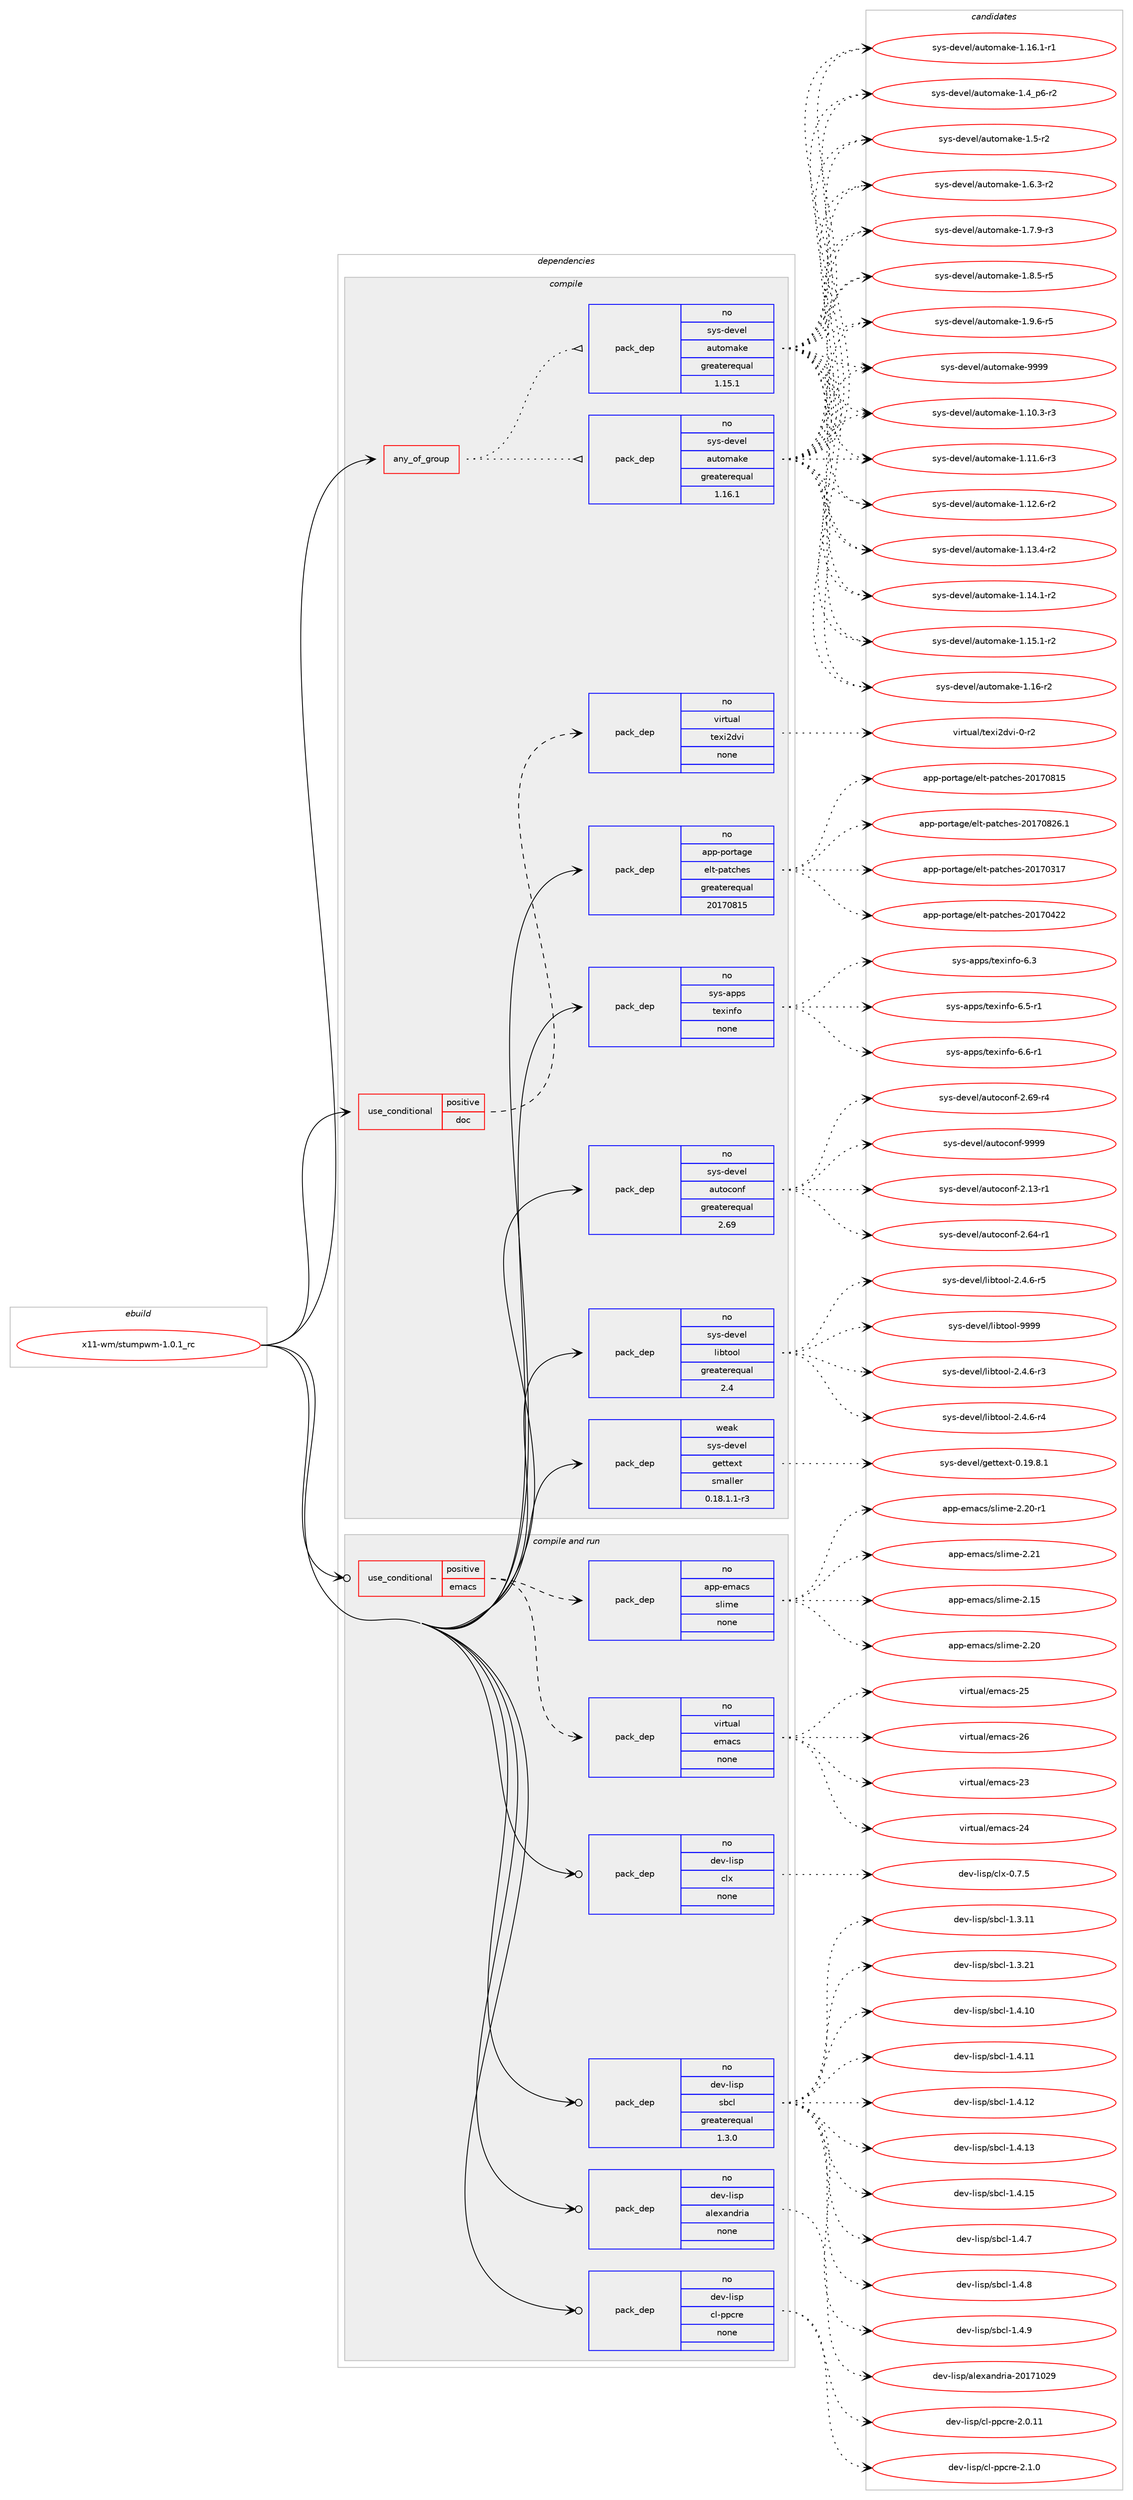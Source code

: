 digraph prolog {

# *************
# Graph options
# *************

newrank=true;
concentrate=true;
compound=true;
graph [rankdir=LR,fontname=Helvetica,fontsize=10,ranksep=1.5];#, ranksep=2.5, nodesep=0.2];
edge  [arrowhead=vee];
node  [fontname=Helvetica,fontsize=10];

# **********
# The ebuild
# **********

subgraph cluster_leftcol {
color=gray;
rank=same;
label=<<i>ebuild</i>>;
id [label="x11-wm/stumpwm-1.0.1_rc", color=red, width=4, href="../x11-wm/stumpwm-1.0.1_rc.svg"];
}

# ****************
# The dependencies
# ****************

subgraph cluster_midcol {
color=gray;
label=<<i>dependencies</i>>;
subgraph cluster_compile {
fillcolor="#eeeeee";
style=filled;
label=<<i>compile</i>>;
subgraph any28893 {
dependency1771697 [label=<<TABLE BORDER="0" CELLBORDER="1" CELLSPACING="0" CELLPADDING="4"><TR><TD CELLPADDING="10">any_of_group</TD></TR></TABLE>>, shape=none, color=red];subgraph pack1274231 {
dependency1771698 [label=<<TABLE BORDER="0" CELLBORDER="1" CELLSPACING="0" CELLPADDING="4" WIDTH="220"><TR><TD ROWSPAN="6" CELLPADDING="30">pack_dep</TD></TR><TR><TD WIDTH="110">no</TD></TR><TR><TD>sys-devel</TD></TR><TR><TD>automake</TD></TR><TR><TD>greaterequal</TD></TR><TR><TD>1.16.1</TD></TR></TABLE>>, shape=none, color=blue];
}
dependency1771697:e -> dependency1771698:w [weight=20,style="dotted",arrowhead="oinv"];
subgraph pack1274232 {
dependency1771699 [label=<<TABLE BORDER="0" CELLBORDER="1" CELLSPACING="0" CELLPADDING="4" WIDTH="220"><TR><TD ROWSPAN="6" CELLPADDING="30">pack_dep</TD></TR><TR><TD WIDTH="110">no</TD></TR><TR><TD>sys-devel</TD></TR><TR><TD>automake</TD></TR><TR><TD>greaterequal</TD></TR><TR><TD>1.15.1</TD></TR></TABLE>>, shape=none, color=blue];
}
dependency1771697:e -> dependency1771699:w [weight=20,style="dotted",arrowhead="oinv"];
}
id:e -> dependency1771697:w [weight=20,style="solid",arrowhead="vee"];
subgraph cond467560 {
dependency1771700 [label=<<TABLE BORDER="0" CELLBORDER="1" CELLSPACING="0" CELLPADDING="4"><TR><TD ROWSPAN="3" CELLPADDING="10">use_conditional</TD></TR><TR><TD>positive</TD></TR><TR><TD>doc</TD></TR></TABLE>>, shape=none, color=red];
subgraph pack1274233 {
dependency1771701 [label=<<TABLE BORDER="0" CELLBORDER="1" CELLSPACING="0" CELLPADDING="4" WIDTH="220"><TR><TD ROWSPAN="6" CELLPADDING="30">pack_dep</TD></TR><TR><TD WIDTH="110">no</TD></TR><TR><TD>virtual</TD></TR><TR><TD>texi2dvi</TD></TR><TR><TD>none</TD></TR><TR><TD></TD></TR></TABLE>>, shape=none, color=blue];
}
dependency1771700:e -> dependency1771701:w [weight=20,style="dashed",arrowhead="vee"];
}
id:e -> dependency1771700:w [weight=20,style="solid",arrowhead="vee"];
subgraph pack1274234 {
dependency1771702 [label=<<TABLE BORDER="0" CELLBORDER="1" CELLSPACING="0" CELLPADDING="4" WIDTH="220"><TR><TD ROWSPAN="6" CELLPADDING="30">pack_dep</TD></TR><TR><TD WIDTH="110">no</TD></TR><TR><TD>app-portage</TD></TR><TR><TD>elt-patches</TD></TR><TR><TD>greaterequal</TD></TR><TR><TD>20170815</TD></TR></TABLE>>, shape=none, color=blue];
}
id:e -> dependency1771702:w [weight=20,style="solid",arrowhead="vee"];
subgraph pack1274235 {
dependency1771703 [label=<<TABLE BORDER="0" CELLBORDER="1" CELLSPACING="0" CELLPADDING="4" WIDTH="220"><TR><TD ROWSPAN="6" CELLPADDING="30">pack_dep</TD></TR><TR><TD WIDTH="110">no</TD></TR><TR><TD>sys-apps</TD></TR><TR><TD>texinfo</TD></TR><TR><TD>none</TD></TR><TR><TD></TD></TR></TABLE>>, shape=none, color=blue];
}
id:e -> dependency1771703:w [weight=20,style="solid",arrowhead="vee"];
subgraph pack1274236 {
dependency1771704 [label=<<TABLE BORDER="0" CELLBORDER="1" CELLSPACING="0" CELLPADDING="4" WIDTH="220"><TR><TD ROWSPAN="6" CELLPADDING="30">pack_dep</TD></TR><TR><TD WIDTH="110">no</TD></TR><TR><TD>sys-devel</TD></TR><TR><TD>autoconf</TD></TR><TR><TD>greaterequal</TD></TR><TR><TD>2.69</TD></TR></TABLE>>, shape=none, color=blue];
}
id:e -> dependency1771704:w [weight=20,style="solid",arrowhead="vee"];
subgraph pack1274237 {
dependency1771705 [label=<<TABLE BORDER="0" CELLBORDER="1" CELLSPACING="0" CELLPADDING="4" WIDTH="220"><TR><TD ROWSPAN="6" CELLPADDING="30">pack_dep</TD></TR><TR><TD WIDTH="110">no</TD></TR><TR><TD>sys-devel</TD></TR><TR><TD>libtool</TD></TR><TR><TD>greaterequal</TD></TR><TR><TD>2.4</TD></TR></TABLE>>, shape=none, color=blue];
}
id:e -> dependency1771705:w [weight=20,style="solid",arrowhead="vee"];
subgraph pack1274238 {
dependency1771706 [label=<<TABLE BORDER="0" CELLBORDER="1" CELLSPACING="0" CELLPADDING="4" WIDTH="220"><TR><TD ROWSPAN="6" CELLPADDING="30">pack_dep</TD></TR><TR><TD WIDTH="110">weak</TD></TR><TR><TD>sys-devel</TD></TR><TR><TD>gettext</TD></TR><TR><TD>smaller</TD></TR><TR><TD>0.18.1.1-r3</TD></TR></TABLE>>, shape=none, color=blue];
}
id:e -> dependency1771706:w [weight=20,style="solid",arrowhead="vee"];
}
subgraph cluster_compileandrun {
fillcolor="#eeeeee";
style=filled;
label=<<i>compile and run</i>>;
subgraph cond467561 {
dependency1771707 [label=<<TABLE BORDER="0" CELLBORDER="1" CELLSPACING="0" CELLPADDING="4"><TR><TD ROWSPAN="3" CELLPADDING="10">use_conditional</TD></TR><TR><TD>positive</TD></TR><TR><TD>emacs</TD></TR></TABLE>>, shape=none, color=red];
subgraph pack1274239 {
dependency1771708 [label=<<TABLE BORDER="0" CELLBORDER="1" CELLSPACING="0" CELLPADDING="4" WIDTH="220"><TR><TD ROWSPAN="6" CELLPADDING="30">pack_dep</TD></TR><TR><TD WIDTH="110">no</TD></TR><TR><TD>virtual</TD></TR><TR><TD>emacs</TD></TR><TR><TD>none</TD></TR><TR><TD></TD></TR></TABLE>>, shape=none, color=blue];
}
dependency1771707:e -> dependency1771708:w [weight=20,style="dashed",arrowhead="vee"];
subgraph pack1274240 {
dependency1771709 [label=<<TABLE BORDER="0" CELLBORDER="1" CELLSPACING="0" CELLPADDING="4" WIDTH="220"><TR><TD ROWSPAN="6" CELLPADDING="30">pack_dep</TD></TR><TR><TD WIDTH="110">no</TD></TR><TR><TD>app-emacs</TD></TR><TR><TD>slime</TD></TR><TR><TD>none</TD></TR><TR><TD></TD></TR></TABLE>>, shape=none, color=blue];
}
dependency1771707:e -> dependency1771709:w [weight=20,style="dashed",arrowhead="vee"];
}
id:e -> dependency1771707:w [weight=20,style="solid",arrowhead="odotvee"];
subgraph pack1274241 {
dependency1771710 [label=<<TABLE BORDER="0" CELLBORDER="1" CELLSPACING="0" CELLPADDING="4" WIDTH="220"><TR><TD ROWSPAN="6" CELLPADDING="30">pack_dep</TD></TR><TR><TD WIDTH="110">no</TD></TR><TR><TD>dev-lisp</TD></TR><TR><TD>alexandria</TD></TR><TR><TD>none</TD></TR><TR><TD></TD></TR></TABLE>>, shape=none, color=blue];
}
id:e -> dependency1771710:w [weight=20,style="solid",arrowhead="odotvee"];
subgraph pack1274242 {
dependency1771711 [label=<<TABLE BORDER="0" CELLBORDER="1" CELLSPACING="0" CELLPADDING="4" WIDTH="220"><TR><TD ROWSPAN="6" CELLPADDING="30">pack_dep</TD></TR><TR><TD WIDTH="110">no</TD></TR><TR><TD>dev-lisp</TD></TR><TR><TD>cl-ppcre</TD></TR><TR><TD>none</TD></TR><TR><TD></TD></TR></TABLE>>, shape=none, color=blue];
}
id:e -> dependency1771711:w [weight=20,style="solid",arrowhead="odotvee"];
subgraph pack1274243 {
dependency1771712 [label=<<TABLE BORDER="0" CELLBORDER="1" CELLSPACING="0" CELLPADDING="4" WIDTH="220"><TR><TD ROWSPAN="6" CELLPADDING="30">pack_dep</TD></TR><TR><TD WIDTH="110">no</TD></TR><TR><TD>dev-lisp</TD></TR><TR><TD>clx</TD></TR><TR><TD>none</TD></TR><TR><TD></TD></TR></TABLE>>, shape=none, color=blue];
}
id:e -> dependency1771712:w [weight=20,style="solid",arrowhead="odotvee"];
subgraph pack1274244 {
dependency1771713 [label=<<TABLE BORDER="0" CELLBORDER="1" CELLSPACING="0" CELLPADDING="4" WIDTH="220"><TR><TD ROWSPAN="6" CELLPADDING="30">pack_dep</TD></TR><TR><TD WIDTH="110">no</TD></TR><TR><TD>dev-lisp</TD></TR><TR><TD>sbcl</TD></TR><TR><TD>greaterequal</TD></TR><TR><TD>1.3.0</TD></TR></TABLE>>, shape=none, color=blue];
}
id:e -> dependency1771713:w [weight=20,style="solid",arrowhead="odotvee"];
}
subgraph cluster_run {
fillcolor="#eeeeee";
style=filled;
label=<<i>run</i>>;
}
}

# **************
# The candidates
# **************

subgraph cluster_choices {
rank=same;
color=gray;
label=<<i>candidates</i>>;

subgraph choice1274231 {
color=black;
nodesep=1;
choice11512111545100101118101108479711711611110997107101454946494846514511451 [label="sys-devel/automake-1.10.3-r3", color=red, width=4,href="../sys-devel/automake-1.10.3-r3.svg"];
choice11512111545100101118101108479711711611110997107101454946494946544511451 [label="sys-devel/automake-1.11.6-r3", color=red, width=4,href="../sys-devel/automake-1.11.6-r3.svg"];
choice11512111545100101118101108479711711611110997107101454946495046544511450 [label="sys-devel/automake-1.12.6-r2", color=red, width=4,href="../sys-devel/automake-1.12.6-r2.svg"];
choice11512111545100101118101108479711711611110997107101454946495146524511450 [label="sys-devel/automake-1.13.4-r2", color=red, width=4,href="../sys-devel/automake-1.13.4-r2.svg"];
choice11512111545100101118101108479711711611110997107101454946495246494511450 [label="sys-devel/automake-1.14.1-r2", color=red, width=4,href="../sys-devel/automake-1.14.1-r2.svg"];
choice11512111545100101118101108479711711611110997107101454946495346494511450 [label="sys-devel/automake-1.15.1-r2", color=red, width=4,href="../sys-devel/automake-1.15.1-r2.svg"];
choice1151211154510010111810110847971171161111099710710145494649544511450 [label="sys-devel/automake-1.16-r2", color=red, width=4,href="../sys-devel/automake-1.16-r2.svg"];
choice11512111545100101118101108479711711611110997107101454946495446494511449 [label="sys-devel/automake-1.16.1-r1", color=red, width=4,href="../sys-devel/automake-1.16.1-r1.svg"];
choice115121115451001011181011084797117116111109971071014549465295112544511450 [label="sys-devel/automake-1.4_p6-r2", color=red, width=4,href="../sys-devel/automake-1.4_p6-r2.svg"];
choice11512111545100101118101108479711711611110997107101454946534511450 [label="sys-devel/automake-1.5-r2", color=red, width=4,href="../sys-devel/automake-1.5-r2.svg"];
choice115121115451001011181011084797117116111109971071014549465446514511450 [label="sys-devel/automake-1.6.3-r2", color=red, width=4,href="../sys-devel/automake-1.6.3-r2.svg"];
choice115121115451001011181011084797117116111109971071014549465546574511451 [label="sys-devel/automake-1.7.9-r3", color=red, width=4,href="../sys-devel/automake-1.7.9-r3.svg"];
choice115121115451001011181011084797117116111109971071014549465646534511453 [label="sys-devel/automake-1.8.5-r5", color=red, width=4,href="../sys-devel/automake-1.8.5-r5.svg"];
choice115121115451001011181011084797117116111109971071014549465746544511453 [label="sys-devel/automake-1.9.6-r5", color=red, width=4,href="../sys-devel/automake-1.9.6-r5.svg"];
choice115121115451001011181011084797117116111109971071014557575757 [label="sys-devel/automake-9999", color=red, width=4,href="../sys-devel/automake-9999.svg"];
dependency1771698:e -> choice11512111545100101118101108479711711611110997107101454946494846514511451:w [style=dotted,weight="100"];
dependency1771698:e -> choice11512111545100101118101108479711711611110997107101454946494946544511451:w [style=dotted,weight="100"];
dependency1771698:e -> choice11512111545100101118101108479711711611110997107101454946495046544511450:w [style=dotted,weight="100"];
dependency1771698:e -> choice11512111545100101118101108479711711611110997107101454946495146524511450:w [style=dotted,weight="100"];
dependency1771698:e -> choice11512111545100101118101108479711711611110997107101454946495246494511450:w [style=dotted,weight="100"];
dependency1771698:e -> choice11512111545100101118101108479711711611110997107101454946495346494511450:w [style=dotted,weight="100"];
dependency1771698:e -> choice1151211154510010111810110847971171161111099710710145494649544511450:w [style=dotted,weight="100"];
dependency1771698:e -> choice11512111545100101118101108479711711611110997107101454946495446494511449:w [style=dotted,weight="100"];
dependency1771698:e -> choice115121115451001011181011084797117116111109971071014549465295112544511450:w [style=dotted,weight="100"];
dependency1771698:e -> choice11512111545100101118101108479711711611110997107101454946534511450:w [style=dotted,weight="100"];
dependency1771698:e -> choice115121115451001011181011084797117116111109971071014549465446514511450:w [style=dotted,weight="100"];
dependency1771698:e -> choice115121115451001011181011084797117116111109971071014549465546574511451:w [style=dotted,weight="100"];
dependency1771698:e -> choice115121115451001011181011084797117116111109971071014549465646534511453:w [style=dotted,weight="100"];
dependency1771698:e -> choice115121115451001011181011084797117116111109971071014549465746544511453:w [style=dotted,weight="100"];
dependency1771698:e -> choice115121115451001011181011084797117116111109971071014557575757:w [style=dotted,weight="100"];
}
subgraph choice1274232 {
color=black;
nodesep=1;
choice11512111545100101118101108479711711611110997107101454946494846514511451 [label="sys-devel/automake-1.10.3-r3", color=red, width=4,href="../sys-devel/automake-1.10.3-r3.svg"];
choice11512111545100101118101108479711711611110997107101454946494946544511451 [label="sys-devel/automake-1.11.6-r3", color=red, width=4,href="../sys-devel/automake-1.11.6-r3.svg"];
choice11512111545100101118101108479711711611110997107101454946495046544511450 [label="sys-devel/automake-1.12.6-r2", color=red, width=4,href="../sys-devel/automake-1.12.6-r2.svg"];
choice11512111545100101118101108479711711611110997107101454946495146524511450 [label="sys-devel/automake-1.13.4-r2", color=red, width=4,href="../sys-devel/automake-1.13.4-r2.svg"];
choice11512111545100101118101108479711711611110997107101454946495246494511450 [label="sys-devel/automake-1.14.1-r2", color=red, width=4,href="../sys-devel/automake-1.14.1-r2.svg"];
choice11512111545100101118101108479711711611110997107101454946495346494511450 [label="sys-devel/automake-1.15.1-r2", color=red, width=4,href="../sys-devel/automake-1.15.1-r2.svg"];
choice1151211154510010111810110847971171161111099710710145494649544511450 [label="sys-devel/automake-1.16-r2", color=red, width=4,href="../sys-devel/automake-1.16-r2.svg"];
choice11512111545100101118101108479711711611110997107101454946495446494511449 [label="sys-devel/automake-1.16.1-r1", color=red, width=4,href="../sys-devel/automake-1.16.1-r1.svg"];
choice115121115451001011181011084797117116111109971071014549465295112544511450 [label="sys-devel/automake-1.4_p6-r2", color=red, width=4,href="../sys-devel/automake-1.4_p6-r2.svg"];
choice11512111545100101118101108479711711611110997107101454946534511450 [label="sys-devel/automake-1.5-r2", color=red, width=4,href="../sys-devel/automake-1.5-r2.svg"];
choice115121115451001011181011084797117116111109971071014549465446514511450 [label="sys-devel/automake-1.6.3-r2", color=red, width=4,href="../sys-devel/automake-1.6.3-r2.svg"];
choice115121115451001011181011084797117116111109971071014549465546574511451 [label="sys-devel/automake-1.7.9-r3", color=red, width=4,href="../sys-devel/automake-1.7.9-r3.svg"];
choice115121115451001011181011084797117116111109971071014549465646534511453 [label="sys-devel/automake-1.8.5-r5", color=red, width=4,href="../sys-devel/automake-1.8.5-r5.svg"];
choice115121115451001011181011084797117116111109971071014549465746544511453 [label="sys-devel/automake-1.9.6-r5", color=red, width=4,href="../sys-devel/automake-1.9.6-r5.svg"];
choice115121115451001011181011084797117116111109971071014557575757 [label="sys-devel/automake-9999", color=red, width=4,href="../sys-devel/automake-9999.svg"];
dependency1771699:e -> choice11512111545100101118101108479711711611110997107101454946494846514511451:w [style=dotted,weight="100"];
dependency1771699:e -> choice11512111545100101118101108479711711611110997107101454946494946544511451:w [style=dotted,weight="100"];
dependency1771699:e -> choice11512111545100101118101108479711711611110997107101454946495046544511450:w [style=dotted,weight="100"];
dependency1771699:e -> choice11512111545100101118101108479711711611110997107101454946495146524511450:w [style=dotted,weight="100"];
dependency1771699:e -> choice11512111545100101118101108479711711611110997107101454946495246494511450:w [style=dotted,weight="100"];
dependency1771699:e -> choice11512111545100101118101108479711711611110997107101454946495346494511450:w [style=dotted,weight="100"];
dependency1771699:e -> choice1151211154510010111810110847971171161111099710710145494649544511450:w [style=dotted,weight="100"];
dependency1771699:e -> choice11512111545100101118101108479711711611110997107101454946495446494511449:w [style=dotted,weight="100"];
dependency1771699:e -> choice115121115451001011181011084797117116111109971071014549465295112544511450:w [style=dotted,weight="100"];
dependency1771699:e -> choice11512111545100101118101108479711711611110997107101454946534511450:w [style=dotted,weight="100"];
dependency1771699:e -> choice115121115451001011181011084797117116111109971071014549465446514511450:w [style=dotted,weight="100"];
dependency1771699:e -> choice115121115451001011181011084797117116111109971071014549465546574511451:w [style=dotted,weight="100"];
dependency1771699:e -> choice115121115451001011181011084797117116111109971071014549465646534511453:w [style=dotted,weight="100"];
dependency1771699:e -> choice115121115451001011181011084797117116111109971071014549465746544511453:w [style=dotted,weight="100"];
dependency1771699:e -> choice115121115451001011181011084797117116111109971071014557575757:w [style=dotted,weight="100"];
}
subgraph choice1274233 {
color=black;
nodesep=1;
choice11810511411611797108471161011201055010011810545484511450 [label="virtual/texi2dvi-0-r2", color=red, width=4,href="../virtual/texi2dvi-0-r2.svg"];
dependency1771701:e -> choice11810511411611797108471161011201055010011810545484511450:w [style=dotted,weight="100"];
}
subgraph choice1274234 {
color=black;
nodesep=1;
choice97112112451121111141169710310147101108116451129711699104101115455048495548514955 [label="app-portage/elt-patches-20170317", color=red, width=4,href="../app-portage/elt-patches-20170317.svg"];
choice97112112451121111141169710310147101108116451129711699104101115455048495548525050 [label="app-portage/elt-patches-20170422", color=red, width=4,href="../app-portage/elt-patches-20170422.svg"];
choice97112112451121111141169710310147101108116451129711699104101115455048495548564953 [label="app-portage/elt-patches-20170815", color=red, width=4,href="../app-portage/elt-patches-20170815.svg"];
choice971121124511211111411697103101471011081164511297116991041011154550484955485650544649 [label="app-portage/elt-patches-20170826.1", color=red, width=4,href="../app-portage/elt-patches-20170826.1.svg"];
dependency1771702:e -> choice97112112451121111141169710310147101108116451129711699104101115455048495548514955:w [style=dotted,weight="100"];
dependency1771702:e -> choice97112112451121111141169710310147101108116451129711699104101115455048495548525050:w [style=dotted,weight="100"];
dependency1771702:e -> choice97112112451121111141169710310147101108116451129711699104101115455048495548564953:w [style=dotted,weight="100"];
dependency1771702:e -> choice971121124511211111411697103101471011081164511297116991041011154550484955485650544649:w [style=dotted,weight="100"];
}
subgraph choice1274235 {
color=black;
nodesep=1;
choice11512111545971121121154711610112010511010211145544651 [label="sys-apps/texinfo-6.3", color=red, width=4,href="../sys-apps/texinfo-6.3.svg"];
choice115121115459711211211547116101120105110102111455446534511449 [label="sys-apps/texinfo-6.5-r1", color=red, width=4,href="../sys-apps/texinfo-6.5-r1.svg"];
choice115121115459711211211547116101120105110102111455446544511449 [label="sys-apps/texinfo-6.6-r1", color=red, width=4,href="../sys-apps/texinfo-6.6-r1.svg"];
dependency1771703:e -> choice11512111545971121121154711610112010511010211145544651:w [style=dotted,weight="100"];
dependency1771703:e -> choice115121115459711211211547116101120105110102111455446534511449:w [style=dotted,weight="100"];
dependency1771703:e -> choice115121115459711211211547116101120105110102111455446544511449:w [style=dotted,weight="100"];
}
subgraph choice1274236 {
color=black;
nodesep=1;
choice1151211154510010111810110847971171161119911111010245504649514511449 [label="sys-devel/autoconf-2.13-r1", color=red, width=4,href="../sys-devel/autoconf-2.13-r1.svg"];
choice1151211154510010111810110847971171161119911111010245504654524511449 [label="sys-devel/autoconf-2.64-r1", color=red, width=4,href="../sys-devel/autoconf-2.64-r1.svg"];
choice1151211154510010111810110847971171161119911111010245504654574511452 [label="sys-devel/autoconf-2.69-r4", color=red, width=4,href="../sys-devel/autoconf-2.69-r4.svg"];
choice115121115451001011181011084797117116111991111101024557575757 [label="sys-devel/autoconf-9999", color=red, width=4,href="../sys-devel/autoconf-9999.svg"];
dependency1771704:e -> choice1151211154510010111810110847971171161119911111010245504649514511449:w [style=dotted,weight="100"];
dependency1771704:e -> choice1151211154510010111810110847971171161119911111010245504654524511449:w [style=dotted,weight="100"];
dependency1771704:e -> choice1151211154510010111810110847971171161119911111010245504654574511452:w [style=dotted,weight="100"];
dependency1771704:e -> choice115121115451001011181011084797117116111991111101024557575757:w [style=dotted,weight="100"];
}
subgraph choice1274237 {
color=black;
nodesep=1;
choice1151211154510010111810110847108105981161111111084550465246544511451 [label="sys-devel/libtool-2.4.6-r3", color=red, width=4,href="../sys-devel/libtool-2.4.6-r3.svg"];
choice1151211154510010111810110847108105981161111111084550465246544511452 [label="sys-devel/libtool-2.4.6-r4", color=red, width=4,href="../sys-devel/libtool-2.4.6-r4.svg"];
choice1151211154510010111810110847108105981161111111084550465246544511453 [label="sys-devel/libtool-2.4.6-r5", color=red, width=4,href="../sys-devel/libtool-2.4.6-r5.svg"];
choice1151211154510010111810110847108105981161111111084557575757 [label="sys-devel/libtool-9999", color=red, width=4,href="../sys-devel/libtool-9999.svg"];
dependency1771705:e -> choice1151211154510010111810110847108105981161111111084550465246544511451:w [style=dotted,weight="100"];
dependency1771705:e -> choice1151211154510010111810110847108105981161111111084550465246544511452:w [style=dotted,weight="100"];
dependency1771705:e -> choice1151211154510010111810110847108105981161111111084550465246544511453:w [style=dotted,weight="100"];
dependency1771705:e -> choice1151211154510010111810110847108105981161111111084557575757:w [style=dotted,weight="100"];
}
subgraph choice1274238 {
color=black;
nodesep=1;
choice1151211154510010111810110847103101116116101120116454846495746564649 [label="sys-devel/gettext-0.19.8.1", color=red, width=4,href="../sys-devel/gettext-0.19.8.1.svg"];
dependency1771706:e -> choice1151211154510010111810110847103101116116101120116454846495746564649:w [style=dotted,weight="100"];
}
subgraph choice1274239 {
color=black;
nodesep=1;
choice11810511411611797108471011099799115455051 [label="virtual/emacs-23", color=red, width=4,href="../virtual/emacs-23.svg"];
choice11810511411611797108471011099799115455052 [label="virtual/emacs-24", color=red, width=4,href="../virtual/emacs-24.svg"];
choice11810511411611797108471011099799115455053 [label="virtual/emacs-25", color=red, width=4,href="../virtual/emacs-25.svg"];
choice11810511411611797108471011099799115455054 [label="virtual/emacs-26", color=red, width=4,href="../virtual/emacs-26.svg"];
dependency1771708:e -> choice11810511411611797108471011099799115455051:w [style=dotted,weight="100"];
dependency1771708:e -> choice11810511411611797108471011099799115455052:w [style=dotted,weight="100"];
dependency1771708:e -> choice11810511411611797108471011099799115455053:w [style=dotted,weight="100"];
dependency1771708:e -> choice11810511411611797108471011099799115455054:w [style=dotted,weight="100"];
}
subgraph choice1274240 {
color=black;
nodesep=1;
choice97112112451011099799115471151081051091014550464953 [label="app-emacs/slime-2.15", color=red, width=4,href="../app-emacs/slime-2.15.svg"];
choice97112112451011099799115471151081051091014550465048 [label="app-emacs/slime-2.20", color=red, width=4,href="../app-emacs/slime-2.20.svg"];
choice971121124510110997991154711510810510910145504650484511449 [label="app-emacs/slime-2.20-r1", color=red, width=4,href="../app-emacs/slime-2.20-r1.svg"];
choice97112112451011099799115471151081051091014550465049 [label="app-emacs/slime-2.21", color=red, width=4,href="../app-emacs/slime-2.21.svg"];
dependency1771709:e -> choice97112112451011099799115471151081051091014550464953:w [style=dotted,weight="100"];
dependency1771709:e -> choice97112112451011099799115471151081051091014550465048:w [style=dotted,weight="100"];
dependency1771709:e -> choice971121124510110997991154711510810510910145504650484511449:w [style=dotted,weight="100"];
dependency1771709:e -> choice97112112451011099799115471151081051091014550465049:w [style=dotted,weight="100"];
}
subgraph choice1274241 {
color=black;
nodesep=1;
choice1001011184510810511511247971081011209711010011410597455048495549485057 [label="dev-lisp/alexandria-20171029", color=red, width=4,href="../dev-lisp/alexandria-20171029.svg"];
dependency1771710:e -> choice1001011184510810511511247971081011209711010011410597455048495549485057:w [style=dotted,weight="100"];
}
subgraph choice1274242 {
color=black;
nodesep=1;
choice100101118451081051151124799108451121129911410145504648464949 [label="dev-lisp/cl-ppcre-2.0.11", color=red, width=4,href="../dev-lisp/cl-ppcre-2.0.11.svg"];
choice1001011184510810511511247991084511211299114101455046494648 [label="dev-lisp/cl-ppcre-2.1.0", color=red, width=4,href="../dev-lisp/cl-ppcre-2.1.0.svg"];
dependency1771711:e -> choice100101118451081051151124799108451121129911410145504648464949:w [style=dotted,weight="100"];
dependency1771711:e -> choice1001011184510810511511247991084511211299114101455046494648:w [style=dotted,weight="100"];
}
subgraph choice1274243 {
color=black;
nodesep=1;
choice100101118451081051151124799108120454846554653 [label="dev-lisp/clx-0.7.5", color=red, width=4,href="../dev-lisp/clx-0.7.5.svg"];
dependency1771712:e -> choice100101118451081051151124799108120454846554653:w [style=dotted,weight="100"];
}
subgraph choice1274244 {
color=black;
nodesep=1;
choice1001011184510810511511247115989910845494651464949 [label="dev-lisp/sbcl-1.3.11", color=red, width=4,href="../dev-lisp/sbcl-1.3.11.svg"];
choice1001011184510810511511247115989910845494651465049 [label="dev-lisp/sbcl-1.3.21", color=red, width=4,href="../dev-lisp/sbcl-1.3.21.svg"];
choice1001011184510810511511247115989910845494652464948 [label="dev-lisp/sbcl-1.4.10", color=red, width=4,href="../dev-lisp/sbcl-1.4.10.svg"];
choice1001011184510810511511247115989910845494652464949 [label="dev-lisp/sbcl-1.4.11", color=red, width=4,href="../dev-lisp/sbcl-1.4.11.svg"];
choice1001011184510810511511247115989910845494652464950 [label="dev-lisp/sbcl-1.4.12", color=red, width=4,href="../dev-lisp/sbcl-1.4.12.svg"];
choice1001011184510810511511247115989910845494652464951 [label="dev-lisp/sbcl-1.4.13", color=red, width=4,href="../dev-lisp/sbcl-1.4.13.svg"];
choice1001011184510810511511247115989910845494652464953 [label="dev-lisp/sbcl-1.4.15", color=red, width=4,href="../dev-lisp/sbcl-1.4.15.svg"];
choice10010111845108105115112471159899108454946524655 [label="dev-lisp/sbcl-1.4.7", color=red, width=4,href="../dev-lisp/sbcl-1.4.7.svg"];
choice10010111845108105115112471159899108454946524656 [label="dev-lisp/sbcl-1.4.8", color=red, width=4,href="../dev-lisp/sbcl-1.4.8.svg"];
choice10010111845108105115112471159899108454946524657 [label="dev-lisp/sbcl-1.4.9", color=red, width=4,href="../dev-lisp/sbcl-1.4.9.svg"];
dependency1771713:e -> choice1001011184510810511511247115989910845494651464949:w [style=dotted,weight="100"];
dependency1771713:e -> choice1001011184510810511511247115989910845494651465049:w [style=dotted,weight="100"];
dependency1771713:e -> choice1001011184510810511511247115989910845494652464948:w [style=dotted,weight="100"];
dependency1771713:e -> choice1001011184510810511511247115989910845494652464949:w [style=dotted,weight="100"];
dependency1771713:e -> choice1001011184510810511511247115989910845494652464950:w [style=dotted,weight="100"];
dependency1771713:e -> choice1001011184510810511511247115989910845494652464951:w [style=dotted,weight="100"];
dependency1771713:e -> choice1001011184510810511511247115989910845494652464953:w [style=dotted,weight="100"];
dependency1771713:e -> choice10010111845108105115112471159899108454946524655:w [style=dotted,weight="100"];
dependency1771713:e -> choice10010111845108105115112471159899108454946524656:w [style=dotted,weight="100"];
dependency1771713:e -> choice10010111845108105115112471159899108454946524657:w [style=dotted,weight="100"];
}
}

}
